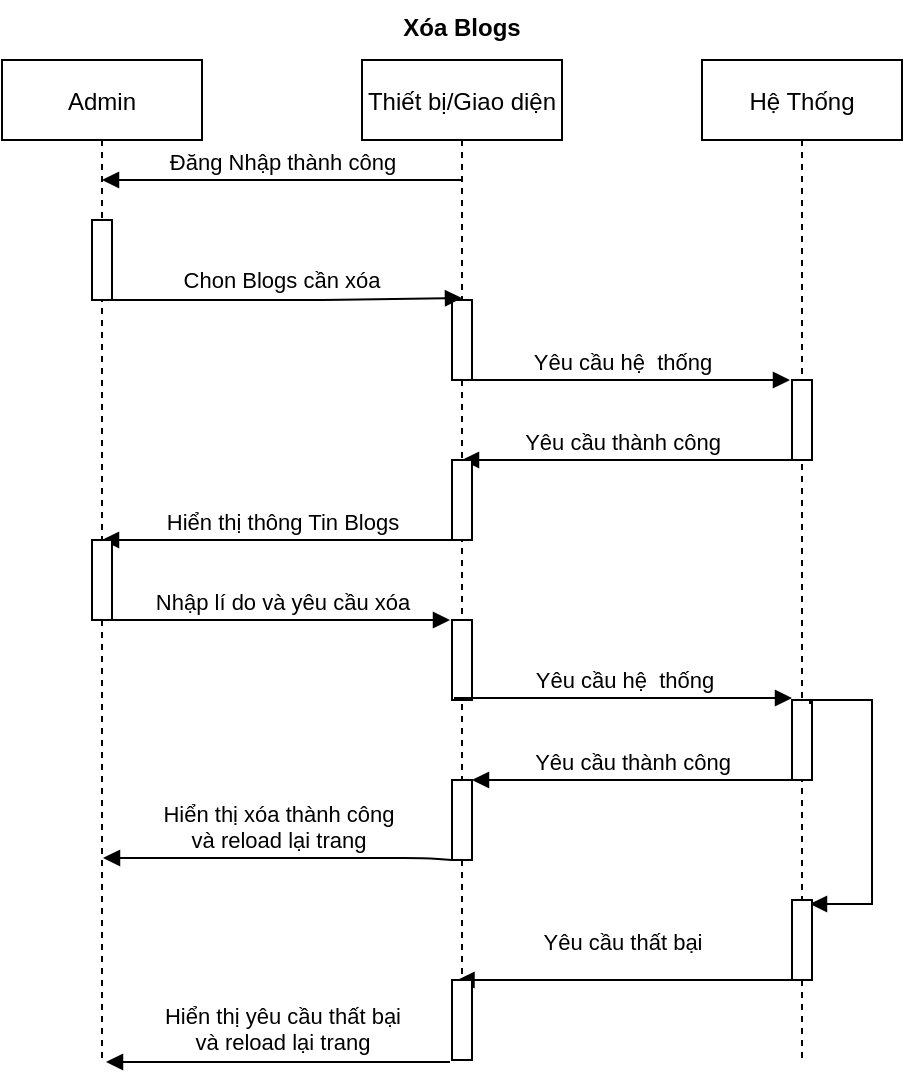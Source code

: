 <mxfile version="15.1.4" type="github">
  <diagram id="kgpKYQtTHZ0yAKxKKP6v" name="Page-1">
    <mxGraphModel dx="811" dy="775" grid="1" gridSize="10" guides="1" tooltips="1" connect="1" arrows="1" fold="1" page="1" pageScale="1" pageWidth="850" pageHeight="1100" math="0" shadow="0">
      <root>
        <mxCell id="0" />
        <mxCell id="1" parent="0" />
        <mxCell id="qlRmZau2r7g_1LIneXjk-1" value="Admin" style="shape=umlLifeline;perimeter=lifelinePerimeter;container=1;collapsible=0;recursiveResize=0;rounded=0;shadow=0;strokeWidth=1;" vertex="1" parent="1">
          <mxGeometry x="140" y="100" width="100" height="500" as="geometry" />
        </mxCell>
        <mxCell id="qlRmZau2r7g_1LIneXjk-2" value="" style="points=[];perimeter=orthogonalPerimeter;rounded=0;shadow=0;strokeWidth=1;" vertex="1" parent="qlRmZau2r7g_1LIneXjk-1">
          <mxGeometry x="45" y="80" width="10" height="40" as="geometry" />
        </mxCell>
        <mxCell id="qlRmZau2r7g_1LIneXjk-3" value="Thiết bị/Giao diện" style="shape=umlLifeline;perimeter=lifelinePerimeter;container=1;collapsible=0;recursiveResize=0;rounded=0;shadow=0;strokeWidth=1;" vertex="1" parent="1">
          <mxGeometry x="320" y="100" width="100" height="500" as="geometry" />
        </mxCell>
        <mxCell id="qlRmZau2r7g_1LIneXjk-4" value="" style="points=[];perimeter=orthogonalPerimeter;rounded=0;shadow=0;strokeWidth=1;" vertex="1" parent="qlRmZau2r7g_1LIneXjk-3">
          <mxGeometry x="45" y="120" width="10" height="40" as="geometry" />
        </mxCell>
        <mxCell id="qlRmZau2r7g_1LIneXjk-5" value="Chon Blogs cần xóa" style="verticalAlign=bottom;endArrow=block;shadow=0;strokeWidth=1;" edge="1" parent="1" source="qlRmZau2r7g_1LIneXjk-2">
          <mxGeometry x="-0.029" y="1" relative="1" as="geometry">
            <mxPoint x="295" y="180" as="sourcePoint" />
            <mxPoint x="370" y="219" as="targetPoint" />
            <Array as="points">
              <mxPoint x="300" y="220" />
            </Array>
            <mxPoint as="offset" />
          </mxGeometry>
        </mxCell>
        <mxCell id="qlRmZau2r7g_1LIneXjk-6" value="Hệ Thống" style="shape=umlLifeline;perimeter=lifelinePerimeter;container=1;collapsible=0;recursiveResize=0;rounded=0;shadow=0;strokeWidth=1;" vertex="1" parent="1">
          <mxGeometry x="490" y="100" width="100" height="500" as="geometry" />
        </mxCell>
        <mxCell id="qlRmZau2r7g_1LIneXjk-7" value="" style="points=[];perimeter=orthogonalPerimeter;rounded=0;shadow=0;strokeWidth=1;" vertex="1" parent="qlRmZau2r7g_1LIneXjk-6">
          <mxGeometry x="45" y="160" width="10" height="40" as="geometry" />
        </mxCell>
        <mxCell id="qlRmZau2r7g_1LIneXjk-8" value="Yêu cầu hệ&amp;nbsp; thống" style="html=1;verticalAlign=bottom;endArrow=block;entryX=-0.1;entryY=0;entryDx=0;entryDy=0;entryPerimeter=0;" edge="1" parent="1" target="qlRmZau2r7g_1LIneXjk-7">
          <mxGeometry x="0.006" width="80" relative="1" as="geometry">
            <mxPoint x="365" y="260" as="sourcePoint" />
            <mxPoint x="530" y="260" as="targetPoint" />
            <mxPoint as="offset" />
          </mxGeometry>
        </mxCell>
        <mxCell id="qlRmZau2r7g_1LIneXjk-9" value="Yêu cầu thành công" style="html=1;verticalAlign=bottom;endArrow=block;exitX=0.5;exitY=1;exitDx=0;exitDy=0;exitPerimeter=0;" edge="1" parent="1" source="qlRmZau2r7g_1LIneXjk-7">
          <mxGeometry x="0.059" width="80" relative="1" as="geometry">
            <mxPoint x="455" y="300" as="sourcePoint" />
            <mxPoint x="370" y="300" as="targetPoint" />
            <mxPoint as="offset" />
          </mxGeometry>
        </mxCell>
        <mxCell id="qlRmZau2r7g_1LIneXjk-10" value="Hiển thị thông Tin Blogs" style="html=1;verticalAlign=bottom;endArrow=block;exitX=0.5;exitY=1;exitDx=0;exitDy=0;exitPerimeter=0;" edge="1" parent="1" source="qlRmZau2r7g_1LIneXjk-11">
          <mxGeometry width="80" relative="1" as="geometry">
            <mxPoint x="360" y="340" as="sourcePoint" />
            <mxPoint x="190" y="340" as="targetPoint" />
            <mxPoint as="offset" />
          </mxGeometry>
        </mxCell>
        <mxCell id="qlRmZau2r7g_1LIneXjk-11" value="" style="points=[];perimeter=orthogonalPerimeter;rounded=0;shadow=0;strokeWidth=1;" vertex="1" parent="1">
          <mxGeometry x="365" y="300" width="10" height="40" as="geometry" />
        </mxCell>
        <mxCell id="qlRmZau2r7g_1LIneXjk-12" value="" style="html=1;points=[];perimeter=orthogonalPerimeter;" vertex="1" parent="1">
          <mxGeometry x="535" y="420" width="10" height="40" as="geometry" />
        </mxCell>
        <mxCell id="qlRmZau2r7g_1LIneXjk-13" value="" style="edgeStyle=orthogonalEdgeStyle;html=1;align=left;spacingLeft=2;endArrow=block;rounded=0;entryX=0.9;entryY=0.05;entryDx=0;entryDy=0;entryPerimeter=0;exitX=0.54;exitY=0.644;exitDx=0;exitDy=0;exitPerimeter=0;" edge="1" parent="1" source="qlRmZau2r7g_1LIneXjk-6" target="qlRmZau2r7g_1LIneXjk-26">
          <mxGeometry y="85" relative="1" as="geometry">
            <mxPoint x="545" y="300" as="sourcePoint" />
            <Array as="points">
              <mxPoint x="544" y="420" />
              <mxPoint x="575" y="420" />
              <mxPoint x="575" y="522" />
            </Array>
            <mxPoint as="offset" />
          </mxGeometry>
        </mxCell>
        <mxCell id="qlRmZau2r7g_1LIneXjk-14" value="Yêu cầu thất bại" style="html=1;verticalAlign=bottom;endArrow=block;exitX=0.5;exitY=1;exitDx=0;exitDy=0;exitPerimeter=0;" edge="1" parent="1">
          <mxGeometry x="0.032" y="-10" width="80" relative="1" as="geometry">
            <mxPoint x="537.75" y="560" as="sourcePoint" />
            <mxPoint x="367.75" y="560" as="targetPoint" />
            <mxPoint as="offset" />
          </mxGeometry>
        </mxCell>
        <mxCell id="qlRmZau2r7g_1LIneXjk-15" value="" style="points=[];perimeter=orthogonalPerimeter;rounded=0;shadow=0;strokeWidth=1;" vertex="1" parent="1">
          <mxGeometry x="365" y="560" width="10" height="40" as="geometry" />
        </mxCell>
        <mxCell id="qlRmZau2r7g_1LIneXjk-16" value="Hiển thị yêu cầu thất bại&lt;br&gt;và reload lại trang" style="html=1;verticalAlign=bottom;endArrow=block;exitX=-0.1;exitY=1.025;exitDx=0;exitDy=0;exitPerimeter=0;" edge="1" parent="1" source="qlRmZau2r7g_1LIneXjk-15">
          <mxGeometry x="-0.023" y="-1" width="80" relative="1" as="geometry">
            <mxPoint x="367.75" y="649" as="sourcePoint" />
            <mxPoint x="192" y="601" as="targetPoint" />
            <mxPoint as="offset" />
            <Array as="points">
              <mxPoint x="280" y="601" />
            </Array>
          </mxGeometry>
        </mxCell>
        <mxCell id="qlRmZau2r7g_1LIneXjk-17" value="Xóa Blogs" style="text;align=center;fontStyle=1;verticalAlign=middle;spacingLeft=3;spacingRight=3;strokeColor=none;rotatable=0;points=[[0,0.5],[1,0.5]];portConstraint=eastwest;" vertex="1" parent="1">
          <mxGeometry x="330" y="70" width="80" height="26" as="geometry" />
        </mxCell>
        <mxCell id="qlRmZau2r7g_1LIneXjk-18" value="Đăng Nhập thành công" style="html=1;verticalAlign=bottom;endArrow=block;exitX=0.5;exitY=1;exitDx=0;exitDy=0;exitPerimeter=0;" edge="1" parent="1">
          <mxGeometry width="80" relative="1" as="geometry">
            <mxPoint x="370" y="160" as="sourcePoint" />
            <mxPoint x="190" y="160" as="targetPoint" />
            <mxPoint as="offset" />
          </mxGeometry>
        </mxCell>
        <mxCell id="qlRmZau2r7g_1LIneXjk-19" value="" style="points=[];perimeter=orthogonalPerimeter;rounded=0;shadow=0;strokeWidth=1;" vertex="1" parent="1">
          <mxGeometry x="185" y="340" width="10" height="40" as="geometry" />
        </mxCell>
        <mxCell id="qlRmZau2r7g_1LIneXjk-20" value="Nhập lí do và yêu cầu xóa" style="html=1;verticalAlign=bottom;endArrow=block;entryX=-0.1;entryY=0;entryDx=0;entryDy=0;entryPerimeter=0;" edge="1" parent="1">
          <mxGeometry x="0.006" width="80" relative="1" as="geometry">
            <mxPoint x="195" y="380" as="sourcePoint" />
            <mxPoint x="364" y="380" as="targetPoint" />
            <mxPoint as="offset" />
          </mxGeometry>
        </mxCell>
        <mxCell id="qlRmZau2r7g_1LIneXjk-21" value="" style="points=[];perimeter=orthogonalPerimeter;rounded=0;shadow=0;strokeWidth=1;" vertex="1" parent="1">
          <mxGeometry x="365" y="380" width="10" height="40" as="geometry" />
        </mxCell>
        <mxCell id="qlRmZau2r7g_1LIneXjk-22" value="Yêu cầu hệ&amp;nbsp; thống" style="html=1;verticalAlign=bottom;endArrow=block;entryX=-0.1;entryY=0;entryDx=0;entryDy=0;entryPerimeter=0;" edge="1" parent="1">
          <mxGeometry x="0.006" width="80" relative="1" as="geometry">
            <mxPoint x="366" y="419" as="sourcePoint" />
            <mxPoint x="535" y="419" as="targetPoint" />
            <mxPoint as="offset" />
          </mxGeometry>
        </mxCell>
        <mxCell id="qlRmZau2r7g_1LIneXjk-23" value="Yêu cầu thành công" style="html=1;verticalAlign=bottom;endArrow=block;exitX=0.5;exitY=1;exitDx=0;exitDy=0;exitPerimeter=0;" edge="1" parent="1">
          <mxGeometry x="0.059" width="80" relative="1" as="geometry">
            <mxPoint x="545" y="460" as="sourcePoint" />
            <mxPoint x="375" y="460" as="targetPoint" />
            <mxPoint as="offset" />
          </mxGeometry>
        </mxCell>
        <mxCell id="qlRmZau2r7g_1LIneXjk-24" value="" style="points=[];perimeter=orthogonalPerimeter;rounded=0;shadow=0;strokeWidth=1;" vertex="1" parent="1">
          <mxGeometry x="365" y="460" width="10" height="40" as="geometry" />
        </mxCell>
        <mxCell id="qlRmZau2r7g_1LIneXjk-25" value="Hiển thị xóa thành công&lt;br&gt;và reload lại trang" style="html=1;verticalAlign=bottom;endArrow=block;exitX=-0.1;exitY=1.025;exitDx=0;exitDy=0;exitPerimeter=0;" edge="1" parent="1">
          <mxGeometry width="80" relative="1" as="geometry">
            <mxPoint x="365" y="500" as="sourcePoint" />
            <mxPoint x="190.5" y="499" as="targetPoint" />
            <mxPoint as="offset" />
            <Array as="points">
              <mxPoint x="351" y="499" />
            </Array>
          </mxGeometry>
        </mxCell>
        <mxCell id="qlRmZau2r7g_1LIneXjk-26" value="" style="html=1;points=[];perimeter=orthogonalPerimeter;" vertex="1" parent="1">
          <mxGeometry x="535" y="520" width="10" height="40" as="geometry" />
        </mxCell>
      </root>
    </mxGraphModel>
  </diagram>
</mxfile>
